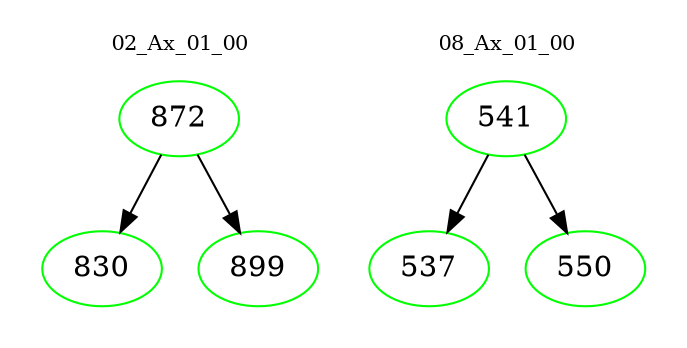 digraph{
subgraph cluster_0 {
color = white
label = "02_Ax_01_00";
fontsize=10;
T0_872 [label="872", color="green"]
T0_872 -> T0_830 [color="black"]
T0_830 [label="830", color="green"]
T0_872 -> T0_899 [color="black"]
T0_899 [label="899", color="green"]
}
subgraph cluster_1 {
color = white
label = "08_Ax_01_00";
fontsize=10;
T1_541 [label="541", color="green"]
T1_541 -> T1_537 [color="black"]
T1_537 [label="537", color="green"]
T1_541 -> T1_550 [color="black"]
T1_550 [label="550", color="green"]
}
}
